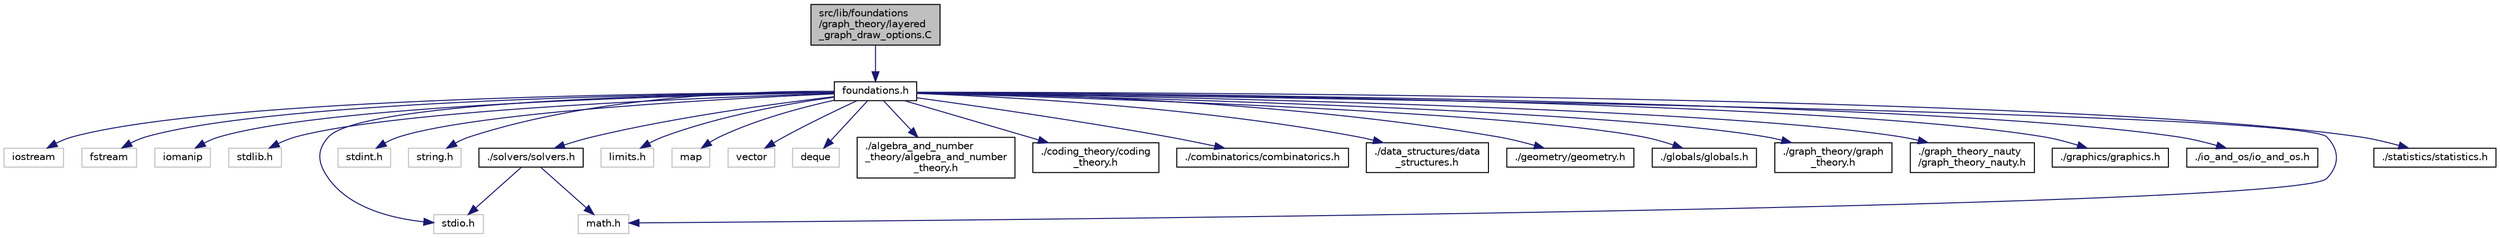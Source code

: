 digraph "src/lib/foundations/graph_theory/layered_graph_draw_options.C"
{
  edge [fontname="Helvetica",fontsize="10",labelfontname="Helvetica",labelfontsize="10"];
  node [fontname="Helvetica",fontsize="10",shape=record];
  Node0 [label="src/lib/foundations\l/graph_theory/layered\l_graph_draw_options.C",height=0.2,width=0.4,color="black", fillcolor="grey75", style="filled", fontcolor="black"];
  Node0 -> Node1 [color="midnightblue",fontsize="10",style="solid",fontname="Helvetica"];
  Node1 [label="foundations.h",height=0.2,width=0.4,color="black", fillcolor="white", style="filled",URL="$d5/da7/foundations_8h.html"];
  Node1 -> Node2 [color="midnightblue",fontsize="10",style="solid",fontname="Helvetica"];
  Node2 [label="iostream",height=0.2,width=0.4,color="grey75", fillcolor="white", style="filled"];
  Node1 -> Node3 [color="midnightblue",fontsize="10",style="solid",fontname="Helvetica"];
  Node3 [label="fstream",height=0.2,width=0.4,color="grey75", fillcolor="white", style="filled"];
  Node1 -> Node4 [color="midnightblue",fontsize="10",style="solid",fontname="Helvetica"];
  Node4 [label="iomanip",height=0.2,width=0.4,color="grey75", fillcolor="white", style="filled"];
  Node1 -> Node5 [color="midnightblue",fontsize="10",style="solid",fontname="Helvetica"];
  Node5 [label="stdlib.h",height=0.2,width=0.4,color="grey75", fillcolor="white", style="filled"];
  Node1 -> Node6 [color="midnightblue",fontsize="10",style="solid",fontname="Helvetica"];
  Node6 [label="stdio.h",height=0.2,width=0.4,color="grey75", fillcolor="white", style="filled"];
  Node1 -> Node7 [color="midnightblue",fontsize="10",style="solid",fontname="Helvetica"];
  Node7 [label="stdint.h",height=0.2,width=0.4,color="grey75", fillcolor="white", style="filled"];
  Node1 -> Node8 [color="midnightblue",fontsize="10",style="solid",fontname="Helvetica"];
  Node8 [label="string.h",height=0.2,width=0.4,color="grey75", fillcolor="white", style="filled"];
  Node1 -> Node9 [color="midnightblue",fontsize="10",style="solid",fontname="Helvetica"];
  Node9 [label="math.h",height=0.2,width=0.4,color="grey75", fillcolor="white", style="filled"];
  Node1 -> Node10 [color="midnightblue",fontsize="10",style="solid",fontname="Helvetica"];
  Node10 [label="limits.h",height=0.2,width=0.4,color="grey75", fillcolor="white", style="filled"];
  Node1 -> Node11 [color="midnightblue",fontsize="10",style="solid",fontname="Helvetica"];
  Node11 [label="map",height=0.2,width=0.4,color="grey75", fillcolor="white", style="filled"];
  Node1 -> Node12 [color="midnightblue",fontsize="10",style="solid",fontname="Helvetica"];
  Node12 [label="vector",height=0.2,width=0.4,color="grey75", fillcolor="white", style="filled"];
  Node1 -> Node13 [color="midnightblue",fontsize="10",style="solid",fontname="Helvetica"];
  Node13 [label="deque",height=0.2,width=0.4,color="grey75", fillcolor="white", style="filled"];
  Node1 -> Node14 [color="midnightblue",fontsize="10",style="solid",fontname="Helvetica"];
  Node14 [label="./algebra_and_number\l_theory/algebra_and_number\l_theory.h",height=0.2,width=0.4,color="black", fillcolor="white", style="filled",URL="$de/dc5/algebra__and__number__theory_8h.html"];
  Node1 -> Node15 [color="midnightblue",fontsize="10",style="solid",fontname="Helvetica"];
  Node15 [label="./coding_theory/coding\l_theory.h",height=0.2,width=0.4,color="black", fillcolor="white", style="filled",URL="$d6/df5/coding__theory_8h.html"];
  Node1 -> Node16 [color="midnightblue",fontsize="10",style="solid",fontname="Helvetica"];
  Node16 [label="./combinatorics/combinatorics.h",height=0.2,width=0.4,color="black", fillcolor="white", style="filled",URL="$d2/d23/combinatorics_8h.html"];
  Node1 -> Node17 [color="midnightblue",fontsize="10",style="solid",fontname="Helvetica"];
  Node17 [label="./data_structures/data\l_structures.h",height=0.2,width=0.4,color="black", fillcolor="white", style="filled",URL="$d5/de2/foundations_2data__structures_2data__structures_8h.html"];
  Node1 -> Node18 [color="midnightblue",fontsize="10",style="solid",fontname="Helvetica"];
  Node18 [label="./geometry/geometry.h",height=0.2,width=0.4,color="black", fillcolor="white", style="filled",URL="$d4/d67/geometry_8h.html"];
  Node1 -> Node19 [color="midnightblue",fontsize="10",style="solid",fontname="Helvetica"];
  Node19 [label="./globals/globals.h",height=0.2,width=0.4,color="black", fillcolor="white", style="filled",URL="$d5/d87/globals_8h.html"];
  Node1 -> Node20 [color="midnightblue",fontsize="10",style="solid",fontname="Helvetica"];
  Node20 [label="./graph_theory/graph\l_theory.h",height=0.2,width=0.4,color="black", fillcolor="white", style="filled",URL="$d7/d7e/graph__theory_8h.html"];
  Node1 -> Node21 [color="midnightblue",fontsize="10",style="solid",fontname="Helvetica"];
  Node21 [label="./graph_theory_nauty\l/graph_theory_nauty.h",height=0.2,width=0.4,color="black", fillcolor="white", style="filled",URL="$d5/de6/graph__theory__nauty_8h.html"];
  Node1 -> Node22 [color="midnightblue",fontsize="10",style="solid",fontname="Helvetica"];
  Node22 [label="./graphics/graphics.h",height=0.2,width=0.4,color="black", fillcolor="white", style="filled",URL="$d7/d04/graphics_8h.html"];
  Node1 -> Node23 [color="midnightblue",fontsize="10",style="solid",fontname="Helvetica"];
  Node23 [label="./io_and_os/io_and_os.h",height=0.2,width=0.4,color="black", fillcolor="white", style="filled",URL="$d5/db4/io__and__os_8h.html"];
  Node1 -> Node24 [color="midnightblue",fontsize="10",style="solid",fontname="Helvetica"];
  Node24 [label="./solvers/solvers.h",height=0.2,width=0.4,color="black", fillcolor="white", style="filled",URL="$da/dd4/solvers_8h.html"];
  Node24 -> Node6 [color="midnightblue",fontsize="10",style="solid",fontname="Helvetica"];
  Node24 -> Node9 [color="midnightblue",fontsize="10",style="solid",fontname="Helvetica"];
  Node1 -> Node25 [color="midnightblue",fontsize="10",style="solid",fontname="Helvetica"];
  Node25 [label="./statistics/statistics.h",height=0.2,width=0.4,color="black", fillcolor="white", style="filled",URL="$d7/dc5/statistics_8h.html"];
}
